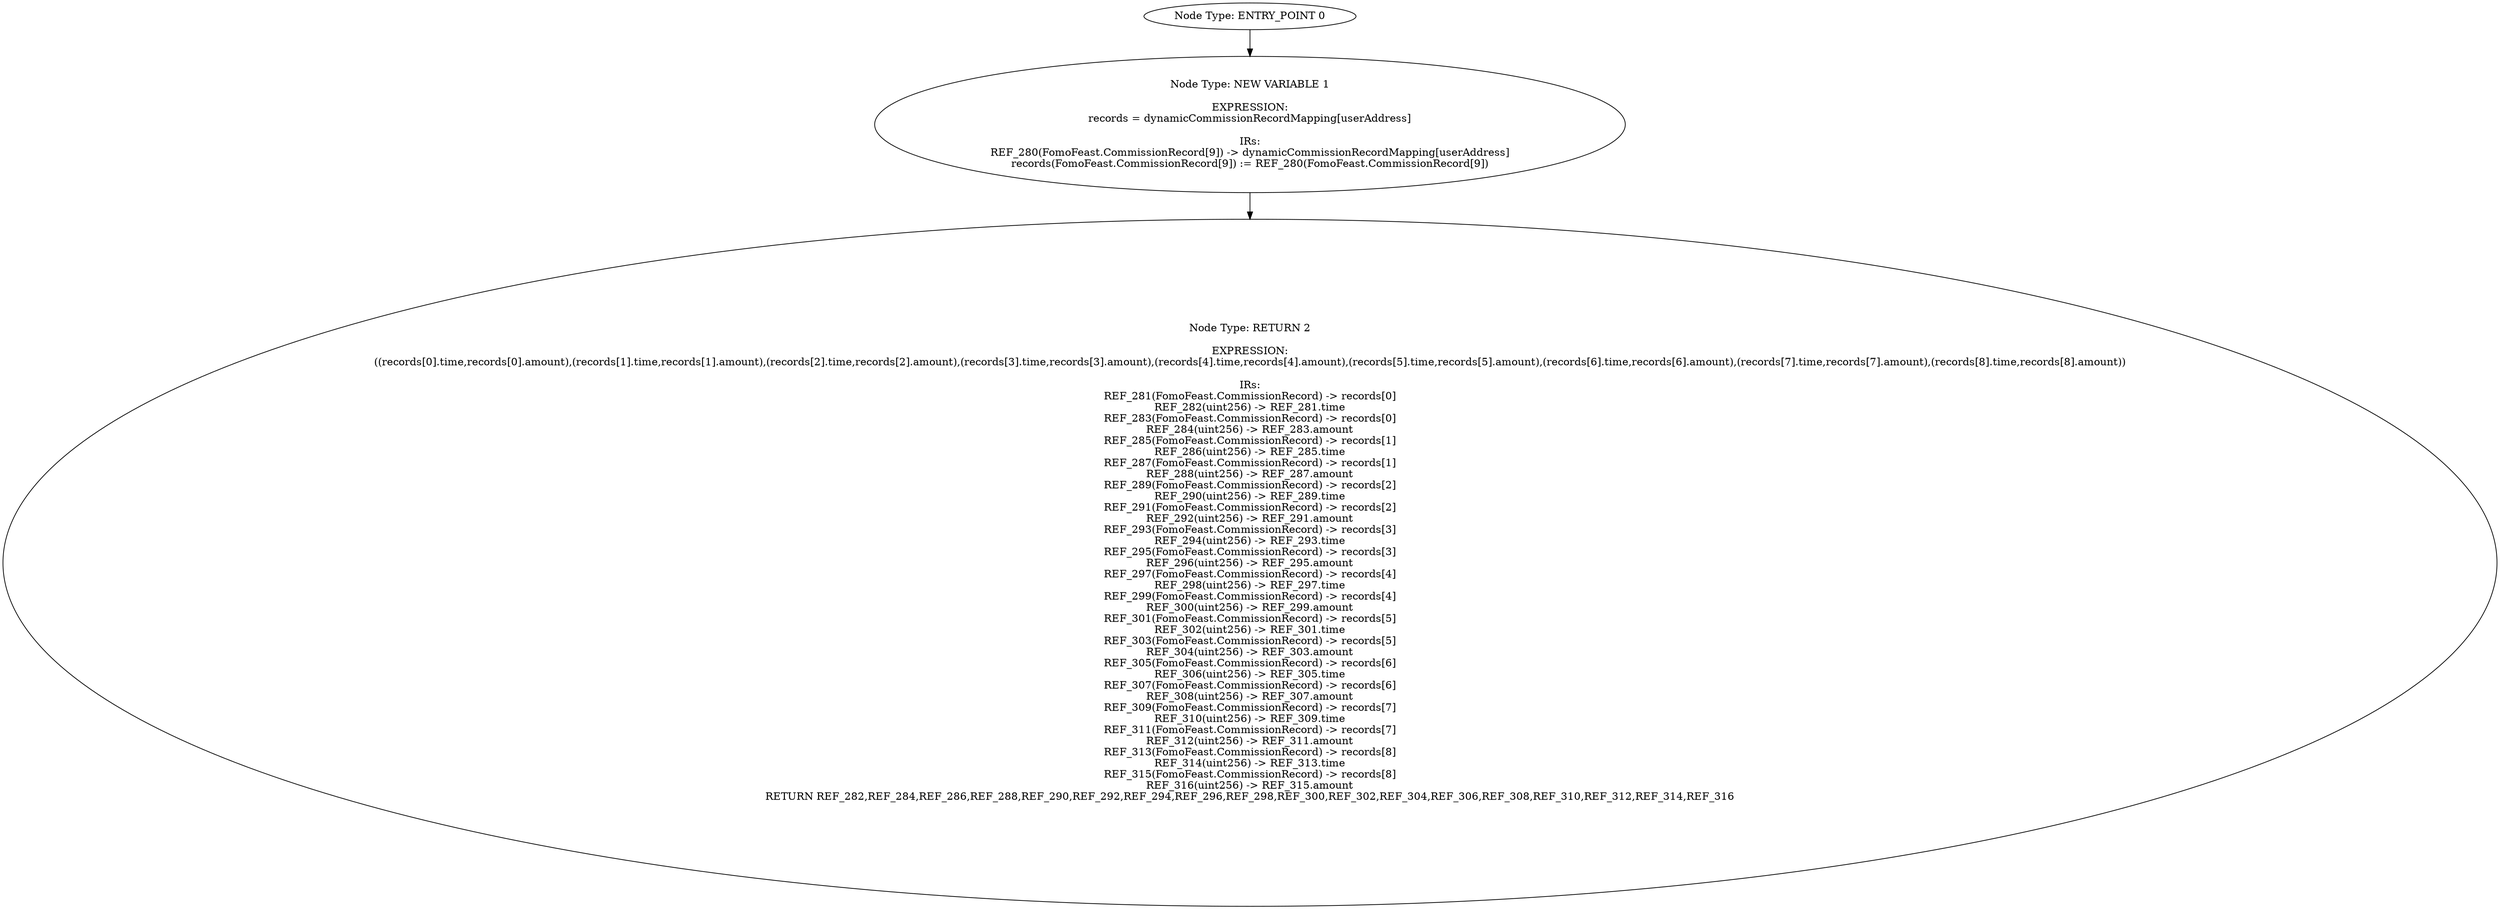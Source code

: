 digraph{
0[label="Node Type: ENTRY_POINT 0
"];
0->1;
1[label="Node Type: NEW VARIABLE 1

EXPRESSION:
records = dynamicCommissionRecordMapping[userAddress]

IRs:
REF_280(FomoFeast.CommissionRecord[9]) -> dynamicCommissionRecordMapping[userAddress]
records(FomoFeast.CommissionRecord[9]) := REF_280(FomoFeast.CommissionRecord[9])"];
1->2;
2[label="Node Type: RETURN 2

EXPRESSION:
((records[0].time,records[0].amount),(records[1].time,records[1].amount),(records[2].time,records[2].amount),(records[3].time,records[3].amount),(records[4].time,records[4].amount),(records[5].time,records[5].amount),(records[6].time,records[6].amount),(records[7].time,records[7].amount),(records[8].time,records[8].amount))

IRs:
REF_281(FomoFeast.CommissionRecord) -> records[0]
REF_282(uint256) -> REF_281.time
REF_283(FomoFeast.CommissionRecord) -> records[0]
REF_284(uint256) -> REF_283.amount
REF_285(FomoFeast.CommissionRecord) -> records[1]
REF_286(uint256) -> REF_285.time
REF_287(FomoFeast.CommissionRecord) -> records[1]
REF_288(uint256) -> REF_287.amount
REF_289(FomoFeast.CommissionRecord) -> records[2]
REF_290(uint256) -> REF_289.time
REF_291(FomoFeast.CommissionRecord) -> records[2]
REF_292(uint256) -> REF_291.amount
REF_293(FomoFeast.CommissionRecord) -> records[3]
REF_294(uint256) -> REF_293.time
REF_295(FomoFeast.CommissionRecord) -> records[3]
REF_296(uint256) -> REF_295.amount
REF_297(FomoFeast.CommissionRecord) -> records[4]
REF_298(uint256) -> REF_297.time
REF_299(FomoFeast.CommissionRecord) -> records[4]
REF_300(uint256) -> REF_299.amount
REF_301(FomoFeast.CommissionRecord) -> records[5]
REF_302(uint256) -> REF_301.time
REF_303(FomoFeast.CommissionRecord) -> records[5]
REF_304(uint256) -> REF_303.amount
REF_305(FomoFeast.CommissionRecord) -> records[6]
REF_306(uint256) -> REF_305.time
REF_307(FomoFeast.CommissionRecord) -> records[6]
REF_308(uint256) -> REF_307.amount
REF_309(FomoFeast.CommissionRecord) -> records[7]
REF_310(uint256) -> REF_309.time
REF_311(FomoFeast.CommissionRecord) -> records[7]
REF_312(uint256) -> REF_311.amount
REF_313(FomoFeast.CommissionRecord) -> records[8]
REF_314(uint256) -> REF_313.time
REF_315(FomoFeast.CommissionRecord) -> records[8]
REF_316(uint256) -> REF_315.amount
RETURN REF_282,REF_284,REF_286,REF_288,REF_290,REF_292,REF_294,REF_296,REF_298,REF_300,REF_302,REF_304,REF_306,REF_308,REF_310,REF_312,REF_314,REF_316"];
}
